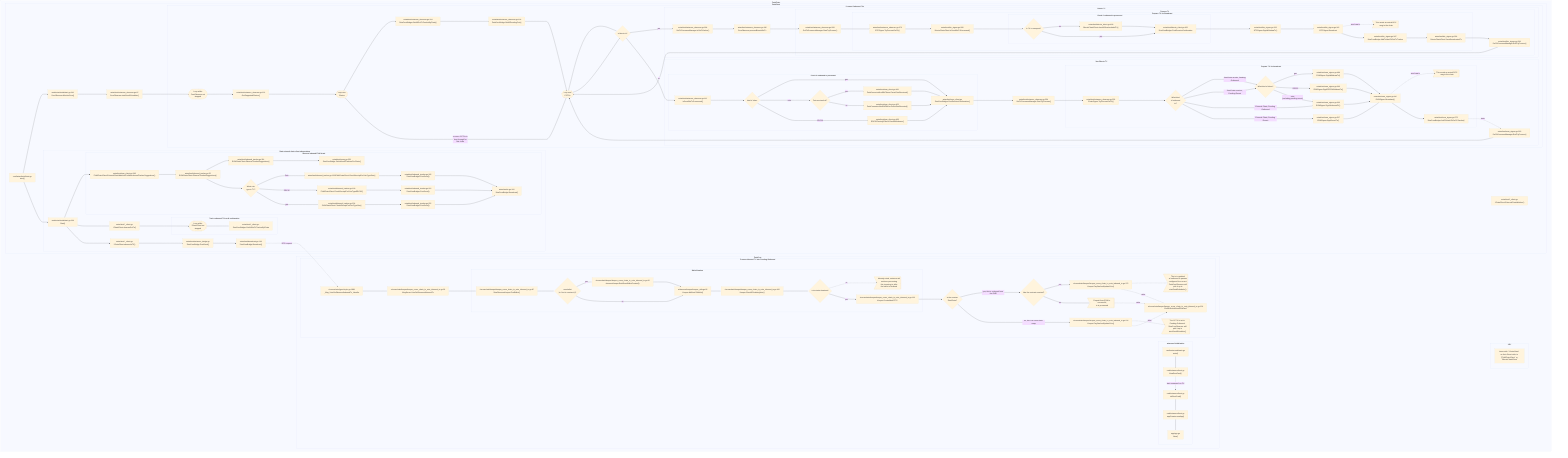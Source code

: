 %%{
  init: {
    'theme': 'base',
    'themeVariables': {

    }
  }
}%%

graph TD
    subgraph ZetaChain
        subgraph KEY
            key_1["Items with `*ChainClient` as their Struct refer to `EVMChainClient` or `BitcoinChainClient`"]
        end

        subgraph ZetaClient
            zeta_client_start["cmd/zetaclientd/start.go\nstart()"]
            zeta_client_MonitorCore["cmd/zetaclientd/start.go:241\nCoreObserver.MonitorCore()"]
            zeta_client_ExternalChainWatcher["zetaclient/*_client.go\n*ChainClient.ExternalChainWatcher()"]
            zeta_client_startSendScheduler["zetaclient/zetacore_observer.go:87\nCoreObserver.startSendScheduler()"]
            zeta_client_observeOutTx["zetaclient/*_client.go\n*ChainClient.observeOutTx()"]

            subgraph "Start external chain client observations"
                zeta_client_Start["cmd/zetaclientd/start.go:236\nStart()"]
                

                subgraph "Observe Inbound EVM chain"
                    direction TB
                    observe_inbound_evm_chain_ExternalChainWatcherForNewInboundTrackerSuggestions["zetaclient/evm_client.go:249\nEVMChainClient.ExternalChainWatcherForNewInboundTrackerSuggestions()"]
                    observe_inbound_evm_chain_ObserveTrackerSuggestions["zetaclient/inbound_tracker.go:25\nEVMChainClient.ObserveTrackerSuggestions()"]
                    observe_inbound_evm_chain_GetInboundTrackersForChain["zetaclient/inbound_tracker.go:114\nEVMChainClient.ObserveTrackerSuggestions()"]
                    observe_inbound_evm_chain_InTxTrackerAllByChain["zetaclient/query.go:231\nZetaCoreBridge.GetInboundTrackersForChain()"]
                    observe_inbound_evm_chain_cond_coin_type{"What coin\ntype in TX?"}       
                    observe_inbound_evm_chain_CheckReceiptForCoinTypeZeta["zetaclient/inbound_tracker.go:122\EVMChainClient.CheckReceiptForCoinTypeZeta()"]                                                  
                    observe_inbound_evm_chain_CheckReceiptForCoinTypeERC20["zetaclient/inbound_tracker.go:128\nEVMChainClient.CheckReceiptForCoinTypeERC20()"]
                    observe_inbound_evm_chain_CheckReceiptForCoinTypeGas["zetaclient/inbound_tracker.go:134\nEVMChainClient.CheckReceiptForCoinTypeGas()"]
                    observe_inbound_evm_chain_PostSend_1["zetaclient/inbound_tracker.go:169\nZetaCoreBridger.PostSend()"]
                    observe_inbound_evm_chain_PostSend_2["zetaclient/inbound_tracker.go:203\nZetaCoreBridger.PostSend()"]
                    observe_inbound_evm_chain_PostSend_3["zetaclient/inbound_tracker.go:252\nZetaCoreBridger.PostSend()"]
                    observe_inbound_Broadcast["zetaclient/tx.go:102\nZetaCoreBridge.Broadcast()"]

                    observe_inbound_evm_chain_ExternalChainWatcherForNewInboundTrackerSuggestions --> observe_inbound_evm_chain_ObserveTrackerSuggestions
                    observe_inbound_evm_chain_ObserveTrackerSuggestions --> observe_inbound_evm_chain_GetInboundTrackersForChain
                    observe_inbound_evm_chain_GetInboundTrackersForChain --> observe_inbound_evm_chain_InTxTrackerAllByChain
                    observe_inbound_evm_chain_ObserveTrackerSuggestions --> observe_inbound_evm_chain_cond_coin_type
                    observe_inbound_evm_chain_cond_coin_type -- Zeta --> observe_inbound_evm_chain_CheckReceiptForCoinTypeZeta --> observe_inbound_evm_chain_PostSend_1
                    observe_inbound_evm_chain_cond_coin_type -- ERC20 --> observe_inbound_evm_chain_CheckReceiptForCoinTypeERC20 --> observe_inbound_evm_chain_PostSend_2
                    observe_inbound_evm_chain_cond_coin_type -- gas --> observe_inbound_evm_chain_CheckReceiptForCoinTypeGas --> observe_inbound_evm_chain_PostSend_3
                    observe_inbound_evm_chain_PostSend_1 --> observe_inbound_Broadcast
                    observe_inbound_evm_chain_PostSend_2 --> observe_inbound_Broadcast
                    observe_inbound_evm_chain_PostSend_3 --> observe_inbound_Broadcast
                end

                zeta_client_Start --> observe_inbound_evm_chain_ExternalChainWatcherForNewInboundTrackerSuggestions
                zeta_client_observeInTX["zetaclient/*_client.go\n*ChainClient.observeInTX()"]
                zeta_client_PostSend["zetaclient/zetacore_bridge.go\nZetaCoreBridge.PostSend()"]
                zeta_client_Broadcast["zetaclient/broadcast.go:102\nZetaCoreBridge.Broadcast()"]

                subgraph "Track outbound TXs until confirmation"
                    gather_outbound_txs_loop_ticker(["Loop while\n*ChainClient not\nstopped"])
                    gather_outbound_txs_GetAllOutTxTrackerByChain["zetaclient/*_client.go:\nZetaCoreBridger.GetAllOutTxTrackerByChain"]                
                    
                    gather_outbound_txs_loop_ticker --> gather_outbound_txs_GetAllOutTxTrackerByChain
                end
                zeta_client_observeOutTx --> gather_outbound_txs_loop_ticker
            end 

            subgraph "Process Outbound TXs"
                process_outbound_txs_loop_core_observer(["Loop while\nCoreObserver not\nstopped"])
                process_outbound_txs_GetSupportedChains["zetaclient/zetacore_observer.go:132\nGetSupportedChains()"]
                process_outbound_txs_loop_chains(["Loop over\nChains"])
                process_outbound_txs_GetAllOutTxTrackerByChain["zetaclient/zetacore_observer.go:154\nZetaCoreBridger.GetAllOutTxTrackerByChain()"]
                process_outbound_txs_GetAllPendingCctx["zetaclient/zetacore_observer.go:139\nZetaCoreBridge.GetAllPendingCctx()"]
                process_outbound_txs_loop_cctxs(["Loop over\nCCTXs"])
                process_outbound_txs_cond_is_bitcoin{"is bitcoin tx?"}

                process_outbound_txs_loop_chains --> process_outbound_txs_GetAllOutTxTrackerByChain
                process_outbound_txs_GetAllOutTxTrackerByChain --> process_outbound_txs_GetAllPendingCctx --> process_outbound_txs_loop_cctxs
                process_outbound_txs_loop_cctxs --> process_outbound_txs_cond_is_bitcoin
                process_outbound_txs_loop_cctxs -- no more CCTXs to\nloop through for\nthis chain --> process_outbound_txs_loop_chains
                process_outbound_txs_loop_cctxs --> process_outbound_txs_cond_is_bitcoin

                subgraph "Bitcoin TX"
                    bitcoin_tx_IsOutTxActive["zetaclient/zetacore_observer.go:184\nOutTxProcessorManager.IsOutTxActive()"]
                    bitcoin_tx_processBitcoinOutTx["zetaclient/zetacore_observer.go:190\nCoreObserver.processBitcoinOutTx"]

                    bitcoin_tx_IsOutTxActive --> bitcoin_tx_processBitcoinOutTx

                    subgraph "Process Tx"
                        process_tx_StartTryProcess["zetaclient/zetacore_observer.go:268\nOutTxProcessorManager.StartTryProcess()"]
                        process_tx_EndTryProcess["zetaclient/btc_signer.go:244\nOutTxProcessorManager.EndTryProcess()"]

                        subgraph "Prepare TX for Broadcast"
                            prepare_tx_for_broadcast_btc_TryProcessOutTx["zetaclient/zetacore_observer.go:270\nBTCSigner.TryProcessOutTx()"]
                            prepare_tx_for_broadcast_btc_IsSendOutTxProcessed["zetaclient/btc_signer.go:280\nBitcoinChainClient.IsSendOutTxProcessed()"]

                            subgraph "Check if outbound tx processed" 
                                check_if_outbound_tx_processed_btc_cond_included{"Is TX in mempool?"}
                                check_if_outbound_tx_processed_btc_checkNSaveIncludedTx["zetaclient/bitcoin_client.go:428\nBitcoinChainClient.checkNSaveIncludedTx()"]
                                check_if_outbound_tx_processed_btc_PostReceiveConfirmation["zetaclient/bitcoin_client.go:455\nZetaCoreBridger.PostReceiveConfirmation"]

                                check_if_outbound_tx_processed_btc_cond_included -- no --> check_if_outbound_tx_processed_btc_checkNSaveIncludedTx
                                check_if_outbound_tx_processed_btc_cond_included -- yes --> check_if_outbound_tx_processed_btc_PostReceiveConfirmation
                                check_if_outbound_tx_processed_btc_checkNSaveIncludedTx --> check_if_outbound_tx_processed_btc_PostReceiveConfirmation
                            end

                            prepare_tx_for_broadcast_btc_SignWithdrawTx["zetaclient/btc_signer.go:312\nBTCSigner.SignWithdrawTx()"]
                            prepare_tx_for_broadcast_btc_Broadcast["zetaclient/btc_signer.go:341\nBTCSigner.Broadcast"] -. send raw tx .-> NOTE_BC_BTC>"This sends an actual RPC msg to the chain"]                        
                            prepare_tx_for_broadcast_btc_AddTxHashToOutTxTracker["zetaclient/btc_signer.go:347\nZetaCoreBridge.AddTxHashToOutTxTracker"]
                            prepare_tx_for_broadcast_btc_SaveBroadcastedTx["zetaclient/btc_signer.go:354\nBitcoinChainClient.SaveBroadcastedTx"]

                            prepare_tx_for_broadcast_btc_IsSendOutTxProcessed --> check_if_outbound_tx_processed_btc_cond_included
                            prepare_tx_for_broadcast_btc_TryProcessOutTx --> prepare_tx_for_broadcast_btc_IsSendOutTxProcessed
                            check_if_outbound_tx_processed_btc_PostReceiveConfirmation --> prepare_tx_for_broadcast_btc_SignWithdrawTx
                            prepare_tx_for_broadcast_btc_SignWithdrawTx --> prepare_tx_for_broadcast_btc_Broadcast
                            prepare_tx_for_broadcast_btc_Broadcast --> prepare_tx_for_broadcast_btc_AddTxHashToOutTxTracker --> prepare_tx_for_broadcast_btc_SaveBroadcastedTx
                        end                    
                    end

                    bitcoin_tx_processBitcoinOutTx --> process_tx_StartTryProcess --> prepare_tx_for_broadcast_btc_TryProcessOutTx
                end

                process_outbound_txs_cond_is_bitcoin -- yes --> bitcoin_tx_IsOutTxActive
                process_outbound_txs_cond_is_bitcoin -- no --> non_bitcoin_tx_isSendOutTxProcessed
                prepare_tx_for_broadcast_btc_SaveBroadcastedTx --> process_tx_EndTryProcess --> process_outbound_txs_loop_cctxs                

                subgraph "Non Bitcoin TX"
                    non_bitcoin_tx_isSendOutTxProcessed["zetaclient/zetacore_observer.go:197\nisSendOutTxProcessed()"]

                    subgraph "Check if outbound tx processed"
                        check_if_outbound_tx_processed_cond_kind_token{"kind of token"}
                        check_if_outbound_tx_processed_cond_zeta_received{"Zeta received ok?"}
                        check_if_outbound_tx_processed_ParseZetaReceived["zetaclient/evm_client.go:365\nZetaConnectorNonEthFilterer.ParseZetaReceived()"]
                        check_if_outbound_tx_processed_ParseZetaReverted["zetaclient/evm_client.go:402\nZetaConnectorNonEthFilterer.ParseZetaReverted()"]
                        check_if_outbound_tx_processed_ParseWithdrawn["zetaclient/evm_client.go:469\nERC20CustodyFilterer.ParseWithdrawn()"]
                        check_if_outbound_tx_processed_PostReceiveConfirmation["zetaclient/evm_client.go\nZetaCoreBridger.PostReceiveConfirmation()"]

                        check_if_outbound_tx_processed_cond_kind_token -- gas --> check_if_outbound_tx_processed_PostReceiveConfirmation
                        check_if_outbound_tx_processed_cond_kind_token -- zeta --> check_if_outbound_tx_processed_cond_zeta_received
                        check_if_outbound_tx_processed_cond_kind_token -- ERC20 --> check_if_outbound_tx_processed_ParseWithdrawn --> check_if_outbound_tx_processed_PostReceiveConfirmation
                        check_if_outbound_tx_processed_cond_zeta_received -- yes --> check_if_outbound_tx_processed_ParseZetaReceived --> check_if_outbound_tx_processed_PostReceiveConfirmation
                        check_if_outbound_tx_processed_cond_zeta_received -- no --> check_if_outbound_tx_processed_ParseZetaReverted --> check_if_outbound_tx_processed_PostReceiveConfirmation
                        non_bitcoin_tx_isSendOutTxProcessed --> check_if_outbound_tx_processed_cond_kind_token
                    end

                    non_bitcoin_tx_StartTryProcess["zetaclient/zetacore_observer.go:234\nOutTxProcessorManager.StartTryProcess()"]
                    non_bitcoin_tx_TryProcessOutTx["zetaclient/zetacore_observer.go:236\nChainSigner.TryProcessOutTx()"]
                    non_bitcoin_tx_EndTryProcess["zetaclient/evm_signer.go:325\nOutTxProcessorManager.EndTryProcess()"]

                    check_if_outbound_tx_processed_PostReceiveConfirmation --> non_bitcoin_tx_StartTryProcess --> non_bitcoin_tx_TryProcessOutTx 

                    subgraph "Prepare TX for broadcast"
                        prepare_tx_for_broadcast_cond_kind_outbound{"What kind\nof outbound\ntx?"}
                        prepare_tx_for_broadcast_cond_kind_token{"What kind of token?"}
                        prepare_tx_for_broadcast_SignWithdrawTx["zetaclient/evm_signer.go:494\nEVMSigner.SignWithdrawTx()"]
                        prepare_tx_for_broadcast_SignERC20WithdrawTx["zetaclient/evm_signer.go:505\nEVMSigner.SignERC20WithdrawTx()"]
                        prepare_tx_for_broadcast_SignOutboundTx["zetaclient/evm_signer.go:532\nEVMSigner.SignOutboundTx()"]
                        prepare_tx_for_broadcast_SignRevertTx["zetaclient/evm_signer.go:517\nEVMSigner.SignRevertTx()"]
                        prepare_tx_for_broadcast_Broadcast["zetaclient/evm_signer.go:567\nEVMSigner.Broadcast()"] -. send raw tx .->  NOTE_BC>"This sends an actual RPC msg to the chain"]
                        prepare_tx_for_broadcast_AddTxHashToOutTxTracker["zetaclient/evm_signer.go:572\nZetaCoreBridger.AddTxHashToOutTxTracker()"]

                        non_bitcoin_tx_TryProcessOutTx --> prepare_tx_for_broadcast_cond_kind_outbound 
                        prepare_tx_for_broadcast_cond_kind_outbound -- ZetaChain sender, Pending Outbound--> prepare_tx_for_broadcast_cond_kind_token
                        prepare_tx_for_broadcast_cond_kind_outbound -- ZetaChain receiver, Pending Revert --> prepare_tx_for_broadcast_cond_kind_token
                        prepare_tx_for_broadcast_cond_kind_outbound -- External Chain, Pending Outbound --> prepare_tx_for_broadcast_SignOutboundTx
                        prepare_tx_for_broadcast_cond_kind_outbound -- External Chain, Pending Revert --> prepare_tx_for_broadcast_SignRevertTx

                        prepare_tx_for_broadcast_cond_kind_token -- gas --> prepare_tx_for_broadcast_SignWithdrawTx
                        prepare_tx_for_broadcast_cond_kind_token -- ERC20 --> prepare_tx_for_broadcast_SignERC20WithdrawTx
                        prepare_tx_for_broadcast_cond_kind_token -- zeta\n(excluding pending revert) --> prepare_tx_for_broadcast_SignOutboundTx

                        prepare_tx_for_broadcast_SignWithdrawTx --> prepare_tx_for_broadcast_Broadcast
                        prepare_tx_for_broadcast_SignERC20WithdrawTx --> prepare_tx_for_broadcast_Broadcast
                        prepare_tx_for_broadcast_SignOutboundTx --> prepare_tx_for_broadcast_Broadcast
                        prepare_tx_for_broadcast_SignRevertTx --> prepare_tx_for_broadcast_Broadcast
                        prepare_tx_for_broadcast_Broadcast --> prepare_tx_for_broadcast_AddTxHashToOutTxTracker
                    end

                end
            end

            prepare_tx_for_broadcast_AddTxHashToOutTxTracker -. defer .-> non_bitcoin_tx_EndTryProcess --> process_outbound_txs_loop_cctxs

            zeta_client_start --> zeta_client_MonitorCore --> zeta_client_startSendScheduler
            zeta_client_start --> zeta_client_Start 
            zeta_client_startSendScheduler --> process_outbound_txs_loop_core_observer --> process_outbound_txs_GetSupportedChains --> process_outbound_txs_loop_chains
            zeta_client_Start --> zeta_client_observeOutTx
            zeta_client_Start --> zeta_client_observeInTX
            zeta_client_observeInTX --> zeta_client_PostSend
            zeta_client_PostSend --> zeta_client_Broadcast
        end

        subgraph ZetaCore
            subgraph "zetacored initialization"
                zetacored_initialization_main["cmd/zetacored/main.go\nmain()"]
                zetacored_initialization_NewRootCmd["cmd/zetacored/root.go\nNewRootCmd()"]
                zetacored_initialization_initRootCmd["cmd/zetacored/root.go\ninitRootCmd()"]
                zetacored_initialization_appCreator_newApp["cmd/zetacored/root.go\nappCreator.newApp()"]
                zetacored_initialization_New["app/app.go\nNew()"]
            end

            zetacored_initialization_main --> zetacored_initialization_NewRootCmd
            zetacored_initialization_NewRootCmd -. "start" command on CLI .-> zetacored_initialization_initRootCmd
            zetacored_initialization_initRootCmd --> zetacored_initialization_appCreator_newApp
            zetacored_initialization_appCreator_newApp --> zetacored_initialization_New

            subgraph "Process Inbound TX into Pending Outbound"
                zeta_core_VoteOnObservedInboundTx_Handler["x/crosschain/types/tx.pb.go:1881\n_Msg_VoteOnObservedInboundTx_Handler"]
                zeta_core_VoteOnObservedInboundTx["x/crosschain/keeper/keeper_cross_chain_tx_vote_inbound_tx.go:58\nMsgServer.VoteOnObservedInboundTx"]

                zeta_core_VoteOnObservedInboundTx_Handler --> zeta_core_VoteOnObservedInboundTx

                subgraph BallotCreation
                    ballot_creation_FindBallot["x/crosschain/keeper/keeper_cross_chain_tx_vote_inbound_tx.go:87\nZetaObserverKeeper.FindBallot()"]
                    ballot_creation_EmitEventBallotCreated["x/crosschain/keeper/keeper_cross_chain_tx_vote_inbound_tx.go:92\nobserverKeeper.EmitEventBallotCreated()"]
                    ballot_creation_AddVoteToBallot["x/observer/keeper/keeper_utils.go:95\nKeeper.AddVoteToBallot()"]
                    ballot_creation_is_new_ballot{"new ballot\n(ie. first to receive tx)?"}
                    ballot_creation_CheckIfFinalizingVote["x/crosschain/keeper/keeper_cross_chain_tx_vote_inbound_tx.go:100\nKeeper.CheckIfFinalizingVote()"]
                    ballot_creation_cond_is_finalized{"Is the ballot finalized?"}
                    ballot_creation_CreateNewCCTX["x/crosschain/keeper/keeper_cross_chain_tx_vote_inbound_tx.go:122\nKeeper.CreateNewCCTX"]

                    ballot_creation_FindBallot --> ballot_creation_is_new_ballot
                    ballot_creation_is_new_ballot -- yes --> ballot_creation_EmitEventBallotCreated
                    ballot_creation_is_new_ballot -- no --> ballot_creation_AddVoteToBallot
                    ballot_creation_EmitEventBallotCreated --> ballot_creation_AddVoteToBallot
                    ballot_creation_AddVoteToBallot --> ballot_creation_CheckIfFinalizingVote
                    ballot_creation_CheckIfFinalizingVote --> ballot_creation_cond_is_finalized
                    ballot_creation_cond_is_finalized -. no .-> NOTE_FINALIZED>"Already voted, zetacore will\ncontinue processing\nthis incoming tx after\nthe ballot is finalized"]
                    ballot_creation_cond_is_finalized -- yes --> ballot_creation_CreateNewCCTX
                end

                %% FIXME - show the execution flow for this
                zeta_core_EmitEventInboundFinalized["x/crosschain/keeper/keeper_cross_chain_tx_vote_inbound_tx.go:124\nEmitEventInboundFinalized"]
                zeta_core_cond_is_zeta_receiver{"Is the receiver\nZetaChain?"}
                zeta_core_cond_is_reverted{"Has the contract reverted?"}
                zeta_core_PayGasAndUpdateCctx_1["x/crosschain/keeper/keeper_cross_chain_tx_vote_inbound_tx.go:170\nKeeper.PayGasAndUpdateCctx()"]        
                zeta_core_PayGasAndUpdateCctx_2["x/crosschain/keeper/keeper_cross_chain_tx_vote_inbound_tx.go:218\nKeeper.PayGasAndUpdateCctx()"]        

                ballot_creation_CreateNewCCTX --> zeta_core_cond_is_zeta_receiver
                zeta_core_cond_is_zeta_receiver -- yes, this is a deposit from the EVM --> zeta_core_cond_is_reverted
                zeta_core_cond_is_zeta_receiver -- no, this is a cross-chain swap --> zeta_core_PayGasAndUpdateCctx_2 -.-> NOTE_SWAP>"The CCTX is set to Pending Outbound.\nZetaCoreObserver will\npick it up in\nstartSendScheduler()"]
                zeta_core_cond_is_reverted -- yes --> zeta_core_PayGasAndUpdateCctx_1 -.-> NOTE_REV>"The tx is updated\nw/ outbound tx params\nconfigured for a revert.\nZetaCoreObserver will\npick it up in\nstartSendScheduler()"]
                zeta_core_cond_is_reverted -- no --> NOTE_NOT_REV>"Deposit from EVM is successful,\ntx is processed"] -. defer .-> zeta_core_EmitEventInboundFinalized
                zeta_client_Broadcast -. RPC request .-> zeta_core_VoteOnObservedInboundTx_Handler
                zeta_core_VoteOnObservedInboundTx --> ballot_creation_FindBallot
                zeta_core_PayGasAndUpdateCctx_1 -. defer .-> zeta_core_EmitEventInboundFinalized
                zeta_core_PayGasAndUpdateCctx_2 -. defer .-> zeta_core_EmitEventInboundFinalized
            end
        end
    end